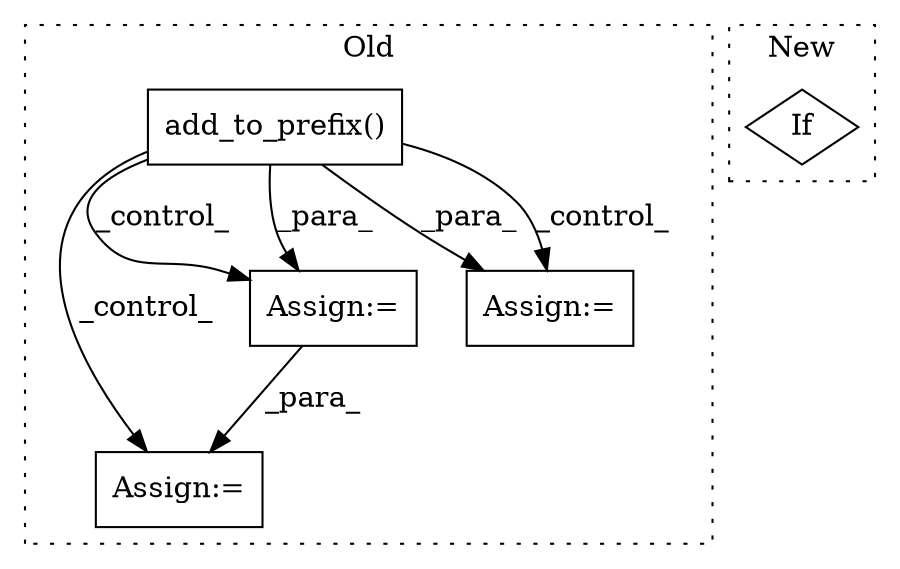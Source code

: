 digraph G {
subgraph cluster0 {
1 [label="add_to_prefix()" a="75" s="2897,2924" l="18,14" shape="box"];
3 [label="Assign:=" a="68" s="3773" l="3" shape="box"];
4 [label="Assign:=" a="68" s="3336" l="3" shape="box"];
5 [label="Assign:=" a="68" s="3130" l="3" shape="box"];
label = "Old";
style="dotted";
}
subgraph cluster1 {
2 [label="If" a="96" s="4266" l="3" shape="diamond"];
label = "New";
style="dotted";
}
1 -> 5 [label="_para_"];
1 -> 5 [label="_control_"];
1 -> 4 [label="_control_"];
1 -> 3 [label="_control_"];
1 -> 4 [label="_para_"];
4 -> 3 [label="_para_"];
}